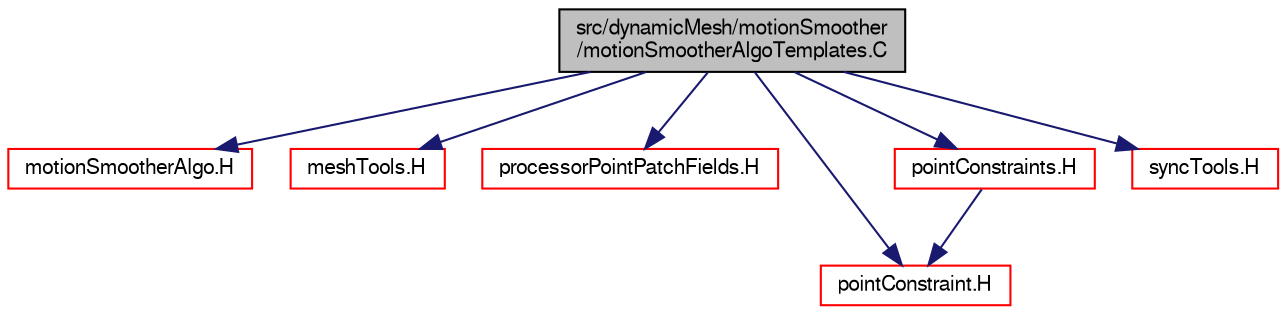 digraph "src/dynamicMesh/motionSmoother/motionSmootherAlgoTemplates.C"
{
  bgcolor="transparent";
  edge [fontname="FreeSans",fontsize="10",labelfontname="FreeSans",labelfontsize="10"];
  node [fontname="FreeSans",fontsize="10",shape=record];
  Node0 [label="src/dynamicMesh/motionSmoother\l/motionSmootherAlgoTemplates.C",height=0.2,width=0.4,color="black", fillcolor="grey75", style="filled", fontcolor="black"];
  Node0 -> Node1 [color="midnightblue",fontsize="10",style="solid",fontname="FreeSans"];
  Node1 [label="motionSmootherAlgo.H",height=0.2,width=0.4,color="red",URL="$a00584.html"];
  Node0 -> Node284 [color="midnightblue",fontsize="10",style="solid",fontname="FreeSans"];
  Node284 [label="meshTools.H",height=0.2,width=0.4,color="red",URL="$a07670.html"];
  Node0 -> Node285 [color="midnightblue",fontsize="10",style="solid",fontname="FreeSans"];
  Node285 [label="processorPointPatchFields.H",height=0.2,width=0.4,color="red",URL="$a10022.html"];
  Node0 -> Node298 [color="midnightblue",fontsize="10",style="solid",fontname="FreeSans"];
  Node298 [label="pointConstraint.H",height=0.2,width=0.4,color="red",URL="$a10139.html"];
  Node0 -> Node303 [color="midnightblue",fontsize="10",style="solid",fontname="FreeSans"];
  Node303 [label="pointConstraints.H",height=0.2,width=0.4,color="red",URL="$a04328.html"];
  Node303 -> Node298 [color="midnightblue",fontsize="10",style="solid",fontname="FreeSans"];
  Node0 -> Node305 [color="midnightblue",fontsize="10",style="solid",fontname="FreeSans"];
  Node305 [label="syncTools.H",height=0.2,width=0.4,color="red",URL="$a11768.html"];
}
